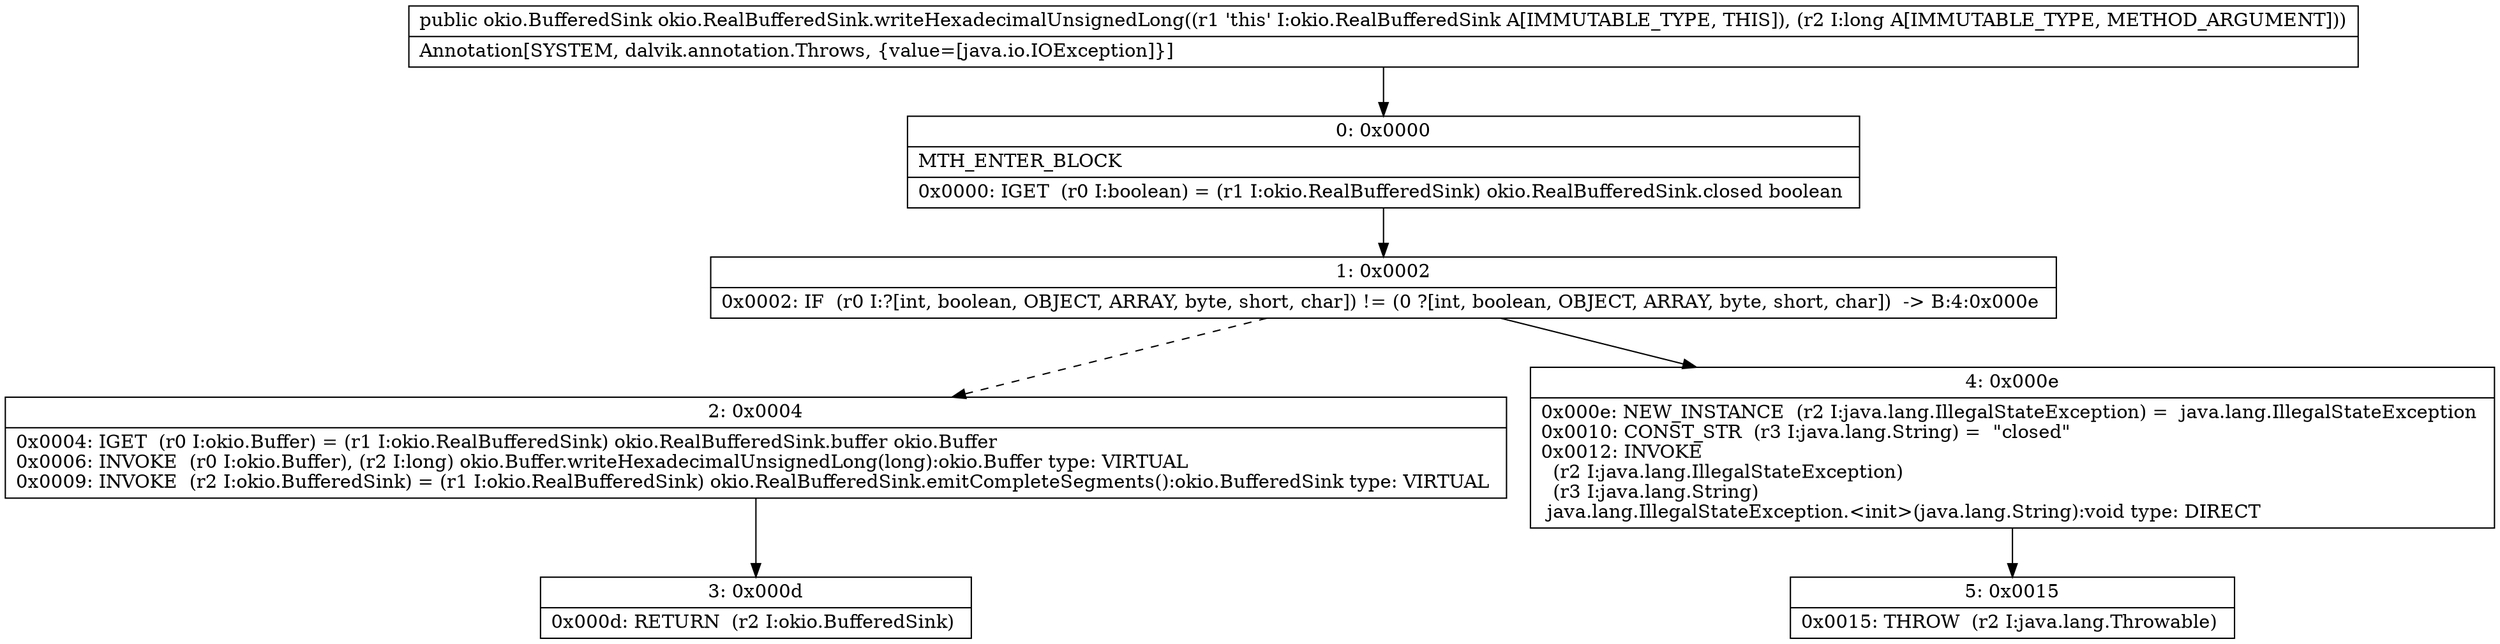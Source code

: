 digraph "CFG forokio.RealBufferedSink.writeHexadecimalUnsignedLong(J)Lokio\/BufferedSink;" {
Node_0 [shape=record,label="{0\:\ 0x0000|MTH_ENTER_BLOCK\l|0x0000: IGET  (r0 I:boolean) = (r1 I:okio.RealBufferedSink) okio.RealBufferedSink.closed boolean \l}"];
Node_1 [shape=record,label="{1\:\ 0x0002|0x0002: IF  (r0 I:?[int, boolean, OBJECT, ARRAY, byte, short, char]) != (0 ?[int, boolean, OBJECT, ARRAY, byte, short, char])  \-\> B:4:0x000e \l}"];
Node_2 [shape=record,label="{2\:\ 0x0004|0x0004: IGET  (r0 I:okio.Buffer) = (r1 I:okio.RealBufferedSink) okio.RealBufferedSink.buffer okio.Buffer \l0x0006: INVOKE  (r0 I:okio.Buffer), (r2 I:long) okio.Buffer.writeHexadecimalUnsignedLong(long):okio.Buffer type: VIRTUAL \l0x0009: INVOKE  (r2 I:okio.BufferedSink) = (r1 I:okio.RealBufferedSink) okio.RealBufferedSink.emitCompleteSegments():okio.BufferedSink type: VIRTUAL \l}"];
Node_3 [shape=record,label="{3\:\ 0x000d|0x000d: RETURN  (r2 I:okio.BufferedSink) \l}"];
Node_4 [shape=record,label="{4\:\ 0x000e|0x000e: NEW_INSTANCE  (r2 I:java.lang.IllegalStateException) =  java.lang.IllegalStateException \l0x0010: CONST_STR  (r3 I:java.lang.String) =  \"closed\" \l0x0012: INVOKE  \l  (r2 I:java.lang.IllegalStateException)\l  (r3 I:java.lang.String)\l java.lang.IllegalStateException.\<init\>(java.lang.String):void type: DIRECT \l}"];
Node_5 [shape=record,label="{5\:\ 0x0015|0x0015: THROW  (r2 I:java.lang.Throwable) \l}"];
MethodNode[shape=record,label="{public okio.BufferedSink okio.RealBufferedSink.writeHexadecimalUnsignedLong((r1 'this' I:okio.RealBufferedSink A[IMMUTABLE_TYPE, THIS]), (r2 I:long A[IMMUTABLE_TYPE, METHOD_ARGUMENT]))  | Annotation[SYSTEM, dalvik.annotation.Throws, \{value=[java.io.IOException]\}]\l}"];
MethodNode -> Node_0;
Node_0 -> Node_1;
Node_1 -> Node_2[style=dashed];
Node_1 -> Node_4;
Node_2 -> Node_3;
Node_4 -> Node_5;
}

